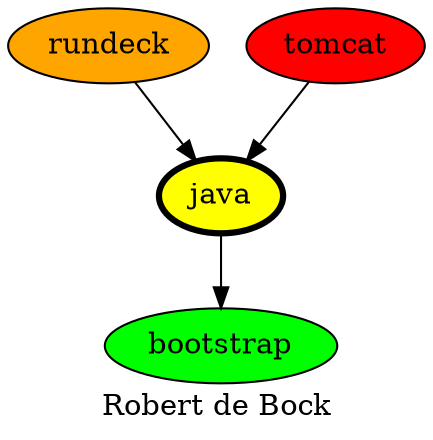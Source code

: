 digraph PhiloDilemma {
  label = "Robert de Bock" ;
  overlap=false
  {
    bootstrap [fillcolor=green style=filled]
    java [fillcolor=yellow style=filled penwidth=3]
    rundeck [fillcolor=orange style=filled]
    tomcat [fillcolor=red style=filled]
  }
  java -> bootstrap
  {rundeck tomcat} -> java
}
